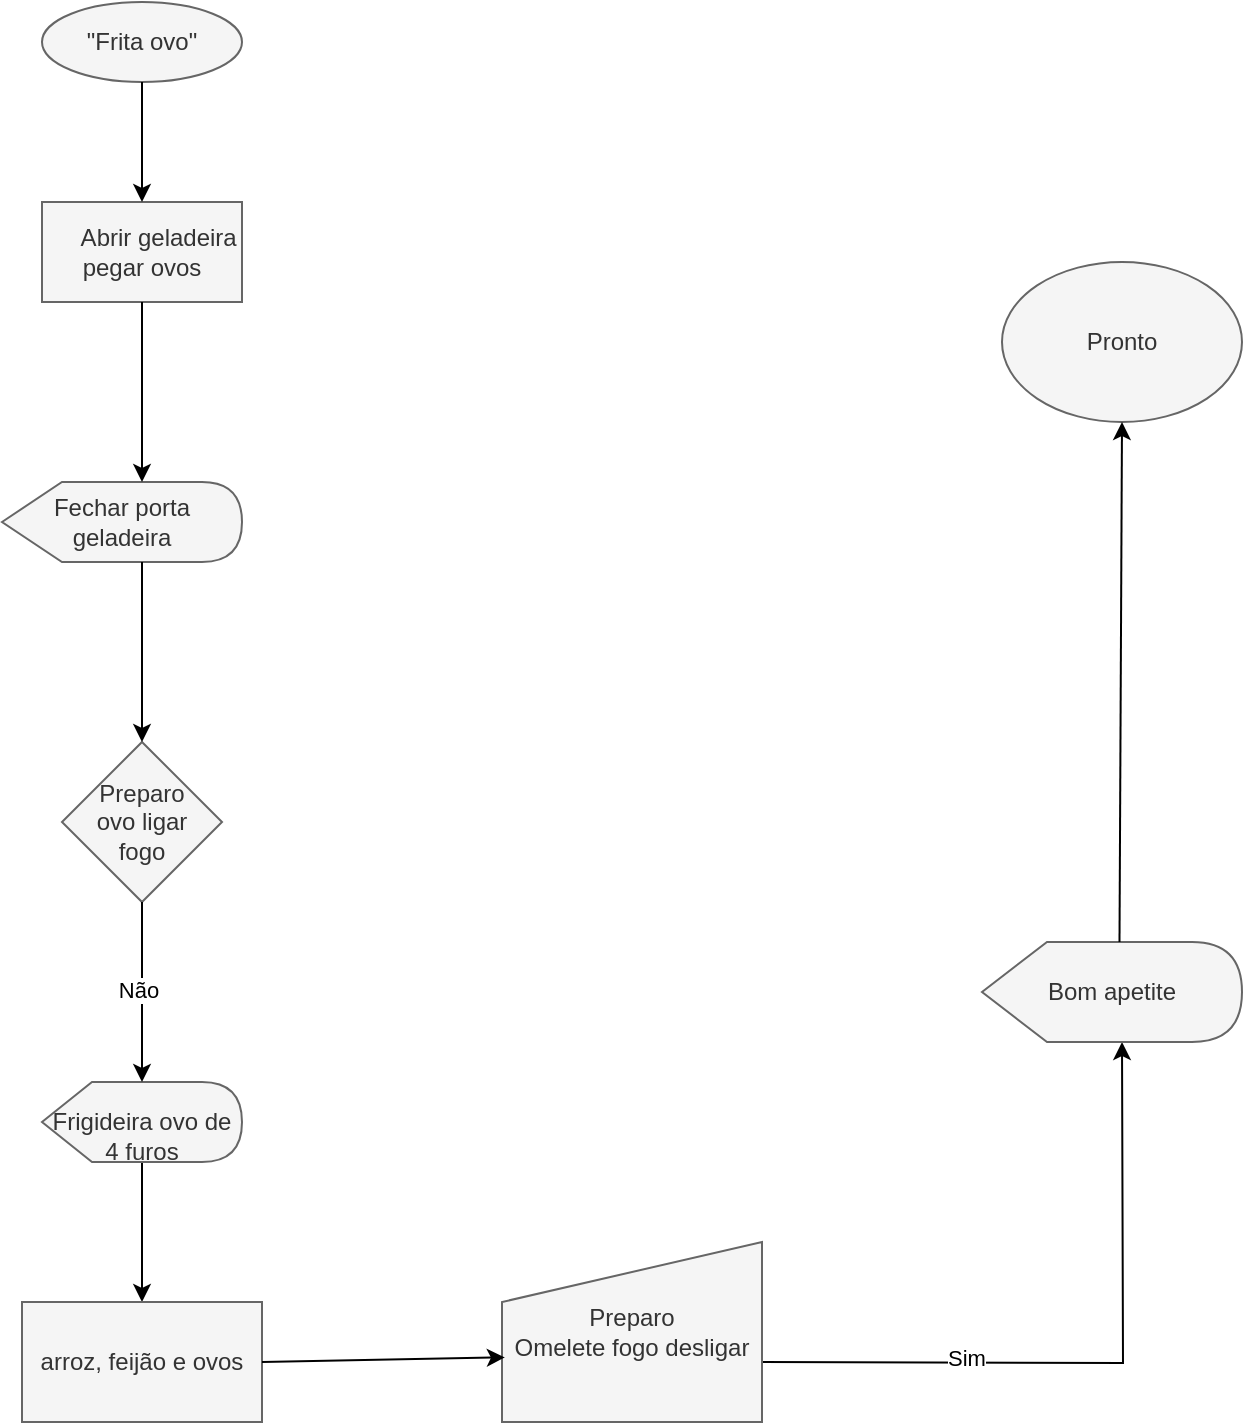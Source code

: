 <mxfile version="24.0.5" type="github">
  <diagram name="Página-1" id="4zgEA9HZdJGA7D0MG-Gx">
    <mxGraphModel dx="1059" dy="605" grid="1" gridSize="10" guides="1" tooltips="1" connect="1" arrows="1" fold="1" page="1" pageScale="1" pageWidth="827" pageHeight="1169" math="0" shadow="0">
      <root>
        <mxCell id="0" />
        <mxCell id="1" parent="0" />
        <mxCell id="3TLyr5KfRs7zvD90Gjim-1" value="&quot;Frita ovo&quot;" style="ellipse;whiteSpace=wrap;html=1;align=center;newEdgeStyle={&quot;edgeStyle&quot;:&quot;entityRelationEdgeStyle&quot;,&quot;startArrow&quot;:&quot;none&quot;,&quot;endArrow&quot;:&quot;none&quot;,&quot;segment&quot;:10,&quot;curved&quot;:1,&quot;sourcePerimeterSpacing&quot;:0,&quot;targetPerimeterSpacing&quot;:0};treeFolding=1;treeMoving=1;fillColor=#f5f5f5;fontColor=#333333;strokeColor=#666666;" vertex="1" parent="1">
          <mxGeometry x="170" y="120" width="100" height="40" as="geometry" />
        </mxCell>
        <mxCell id="3TLyr5KfRs7zvD90Gjim-4" value="&lt;div&gt;Preparo&lt;/div&gt;&lt;div&gt;ovo ligar&lt;/div&gt;&lt;div&gt;fogo&lt;/div&gt;" style="rhombus;whiteSpace=wrap;html=1;fillColor=#f5f5f5;fontColor=#333333;strokeColor=#666666;" vertex="1" parent="1">
          <mxGeometry x="180" y="490" width="80" height="80" as="geometry" />
        </mxCell>
        <mxCell id="3TLyr5KfRs7zvD90Gjim-65" value="" style="edgeStyle=orthogonalEdgeStyle;rounded=0;orthogonalLoop=1;jettySize=auto;html=1;" edge="1" parent="1" source="3TLyr5KfRs7zvD90Gjim-12" target="3TLyr5KfRs7zvD90Gjim-64">
          <mxGeometry relative="1" as="geometry" />
        </mxCell>
        <mxCell id="3TLyr5KfRs7zvD90Gjim-12" value="&lt;div&gt;&lt;span style=&quot;background-color: initial;&quot;&gt;&lt;br&gt;&lt;/span&gt;&lt;/div&gt;&lt;div&gt;&lt;span style=&quot;background-color: initial;&quot;&gt;Frigideira ovo de 4 furos&lt;/span&gt;&lt;br&gt;&lt;/div&gt;" style="shape=display;whiteSpace=wrap;html=1;fillColor=#f5f5f5;fontColor=#333333;strokeColor=#666666;" vertex="1" parent="1">
          <mxGeometry x="170" y="660" width="100" height="40" as="geometry" />
        </mxCell>
        <mxCell id="3TLyr5KfRs7zvD90Gjim-17" value="&amp;nbsp; &amp;nbsp; &amp;nbsp;Abrir geladeira pegar ovos" style="rounded=0;whiteSpace=wrap;html=1;fillColor=#f5f5f5;fontColor=#333333;strokeColor=#666666;" vertex="1" parent="1">
          <mxGeometry x="170" y="220" width="100" height="50" as="geometry" />
        </mxCell>
        <mxCell id="3TLyr5KfRs7zvD90Gjim-18" value="&lt;div&gt;&lt;span style=&quot;background-color: initial;&quot;&gt;&lt;br&gt;&lt;/span&gt;&lt;/div&gt;&lt;div&gt;&lt;span style=&quot;background-color: initial;&quot;&gt;Fechar porta geladeira&lt;/span&gt;&lt;br&gt;&lt;/div&gt;&lt;div&gt;&lt;span style=&quot;background-color: initial;&quot;&gt;&lt;br&gt;&lt;/span&gt;&lt;/div&gt;" style="shape=display;whiteSpace=wrap;html=1;fillColor=#f5f5f5;fontColor=#333333;strokeColor=#666666;" vertex="1" parent="1">
          <mxGeometry x="150" y="360" width="120" height="40" as="geometry" />
        </mxCell>
        <mxCell id="3TLyr5KfRs7zvD90Gjim-19" value="" style="endArrow=classic;html=1;rounded=0;exitX=0.5;exitY=1;exitDx=0;exitDy=0;entryX=0.5;entryY=0;entryDx=0;entryDy=0;" edge="1" parent="1" source="3TLyr5KfRs7zvD90Gjim-1" target="3TLyr5KfRs7zvD90Gjim-17">
          <mxGeometry width="50" height="50" relative="1" as="geometry">
            <mxPoint x="270" y="200" as="sourcePoint" />
            <mxPoint x="320" y="150" as="targetPoint" />
          </mxGeometry>
        </mxCell>
        <mxCell id="3TLyr5KfRs7zvD90Gjim-20" value="" style="endArrow=classic;html=1;rounded=0;exitX=0.5;exitY=1;exitDx=0;exitDy=0;" edge="1" parent="1" source="3TLyr5KfRs7zvD90Gjim-17">
          <mxGeometry width="50" height="50" relative="1" as="geometry">
            <mxPoint x="220" y="310" as="sourcePoint" />
            <mxPoint x="220" y="360" as="targetPoint" />
          </mxGeometry>
        </mxCell>
        <mxCell id="3TLyr5KfRs7zvD90Gjim-33" value="" style="endArrow=classic;html=1;rounded=0;entryX=0.5;entryY=0;entryDx=0;entryDy=0;" edge="1" parent="1" target="3TLyr5KfRs7zvD90Gjim-4">
          <mxGeometry width="50" height="50" relative="1" as="geometry">
            <mxPoint x="220" y="400" as="sourcePoint" />
            <mxPoint x="270" y="400" as="targetPoint" />
          </mxGeometry>
        </mxCell>
        <mxCell id="3TLyr5KfRs7zvD90Gjim-34" value="" style="endArrow=classic;html=1;rounded=0;exitX=0.5;exitY=1;exitDx=0;exitDy=0;" edge="1" parent="1" source="3TLyr5KfRs7zvD90Gjim-4">
          <mxGeometry width="50" height="50" relative="1" as="geometry">
            <mxPoint x="230" y="635" as="sourcePoint" />
            <mxPoint x="220" y="660" as="targetPoint" />
          </mxGeometry>
        </mxCell>
        <mxCell id="3TLyr5KfRs7zvD90Gjim-63" value="Não" style="edgeLabel;html=1;align=center;verticalAlign=middle;resizable=0;points=[];" vertex="1" connectable="0" parent="3TLyr5KfRs7zvD90Gjim-34">
          <mxGeometry x="-0.03" y="-2" relative="1" as="geometry">
            <mxPoint as="offset" />
          </mxGeometry>
        </mxCell>
        <mxCell id="3TLyr5KfRs7zvD90Gjim-38" value="" style="edgeStyle=orthogonalEdgeStyle;rounded=0;orthogonalLoop=1;jettySize=auto;html=1;entryX=0.5;entryY=1;entryDx=0;entryDy=0;" edge="1" parent="1">
          <mxGeometry relative="1" as="geometry">
            <mxPoint x="530" y="800" as="sourcePoint" />
            <mxPoint x="710" y="640" as="targetPoint" />
          </mxGeometry>
        </mxCell>
        <mxCell id="3TLyr5KfRs7zvD90Gjim-62" value="Sim" style="edgeLabel;html=1;align=center;verticalAlign=middle;resizable=0;points=[];" vertex="1" connectable="0" parent="3TLyr5KfRs7zvD90Gjim-38">
          <mxGeometry x="-0.41" y="3" relative="1" as="geometry">
            <mxPoint x="1" as="offset" />
          </mxGeometry>
        </mxCell>
        <mxCell id="3TLyr5KfRs7zvD90Gjim-45" value="Preparo&lt;div&gt;Omelete fogo desligar&lt;/div&gt;" style="shape=manualInput;whiteSpace=wrap;html=1;fillColor=#f5f5f5;fontColor=#333333;strokeColor=#666666;" vertex="1" parent="1">
          <mxGeometry x="400" y="740" width="130" height="90" as="geometry" />
        </mxCell>
        <mxCell id="3TLyr5KfRs7zvD90Gjim-53" value="Pronto" style="ellipse;whiteSpace=wrap;html=1;fillColor=#f5f5f5;fontColor=#333333;strokeColor=#666666;" vertex="1" parent="1">
          <mxGeometry x="650" y="250" width="120" height="80" as="geometry" />
        </mxCell>
        <mxCell id="3TLyr5KfRs7zvD90Gjim-56" value="Bom apetite" style="shape=display;whiteSpace=wrap;html=1;fillColor=#f5f5f5;fontColor=#333333;strokeColor=#666666;" vertex="1" parent="1">
          <mxGeometry x="640" y="590" width="130" height="50" as="geometry" />
        </mxCell>
        <mxCell id="3TLyr5KfRs7zvD90Gjim-57" value="" style="endArrow=classic;html=1;rounded=0;exitX=0;exitY=0;exitDx=68.75;exitDy=0;exitPerimeter=0;entryX=0.5;entryY=1;entryDx=0;entryDy=0;" edge="1" parent="1" source="3TLyr5KfRs7zvD90Gjim-56" target="3TLyr5KfRs7zvD90Gjim-53">
          <mxGeometry width="50" height="50" relative="1" as="geometry">
            <mxPoint x="490" y="420" as="sourcePoint" />
            <mxPoint x="540" y="370" as="targetPoint" />
          </mxGeometry>
        </mxCell>
        <mxCell id="3TLyr5KfRs7zvD90Gjim-64" value="arroz, feijão e ovos" style="whiteSpace=wrap;html=1;fillColor=#f5f5f5;strokeColor=#666666;fontColor=#333333;" vertex="1" parent="1">
          <mxGeometry x="160" y="770" width="120" height="60" as="geometry" />
        </mxCell>
        <mxCell id="3TLyr5KfRs7zvD90Gjim-66" value="" style="endArrow=classic;html=1;rounded=0;exitX=1;exitY=0.5;exitDx=0;exitDy=0;entryX=0.011;entryY=0.641;entryDx=0;entryDy=0;entryPerimeter=0;" edge="1" parent="1" source="3TLyr5KfRs7zvD90Gjim-64" target="3TLyr5KfRs7zvD90Gjim-45">
          <mxGeometry width="50" height="50" relative="1" as="geometry">
            <mxPoint x="490" y="700" as="sourcePoint" />
            <mxPoint x="540" y="650" as="targetPoint" />
          </mxGeometry>
        </mxCell>
      </root>
    </mxGraphModel>
  </diagram>
</mxfile>
